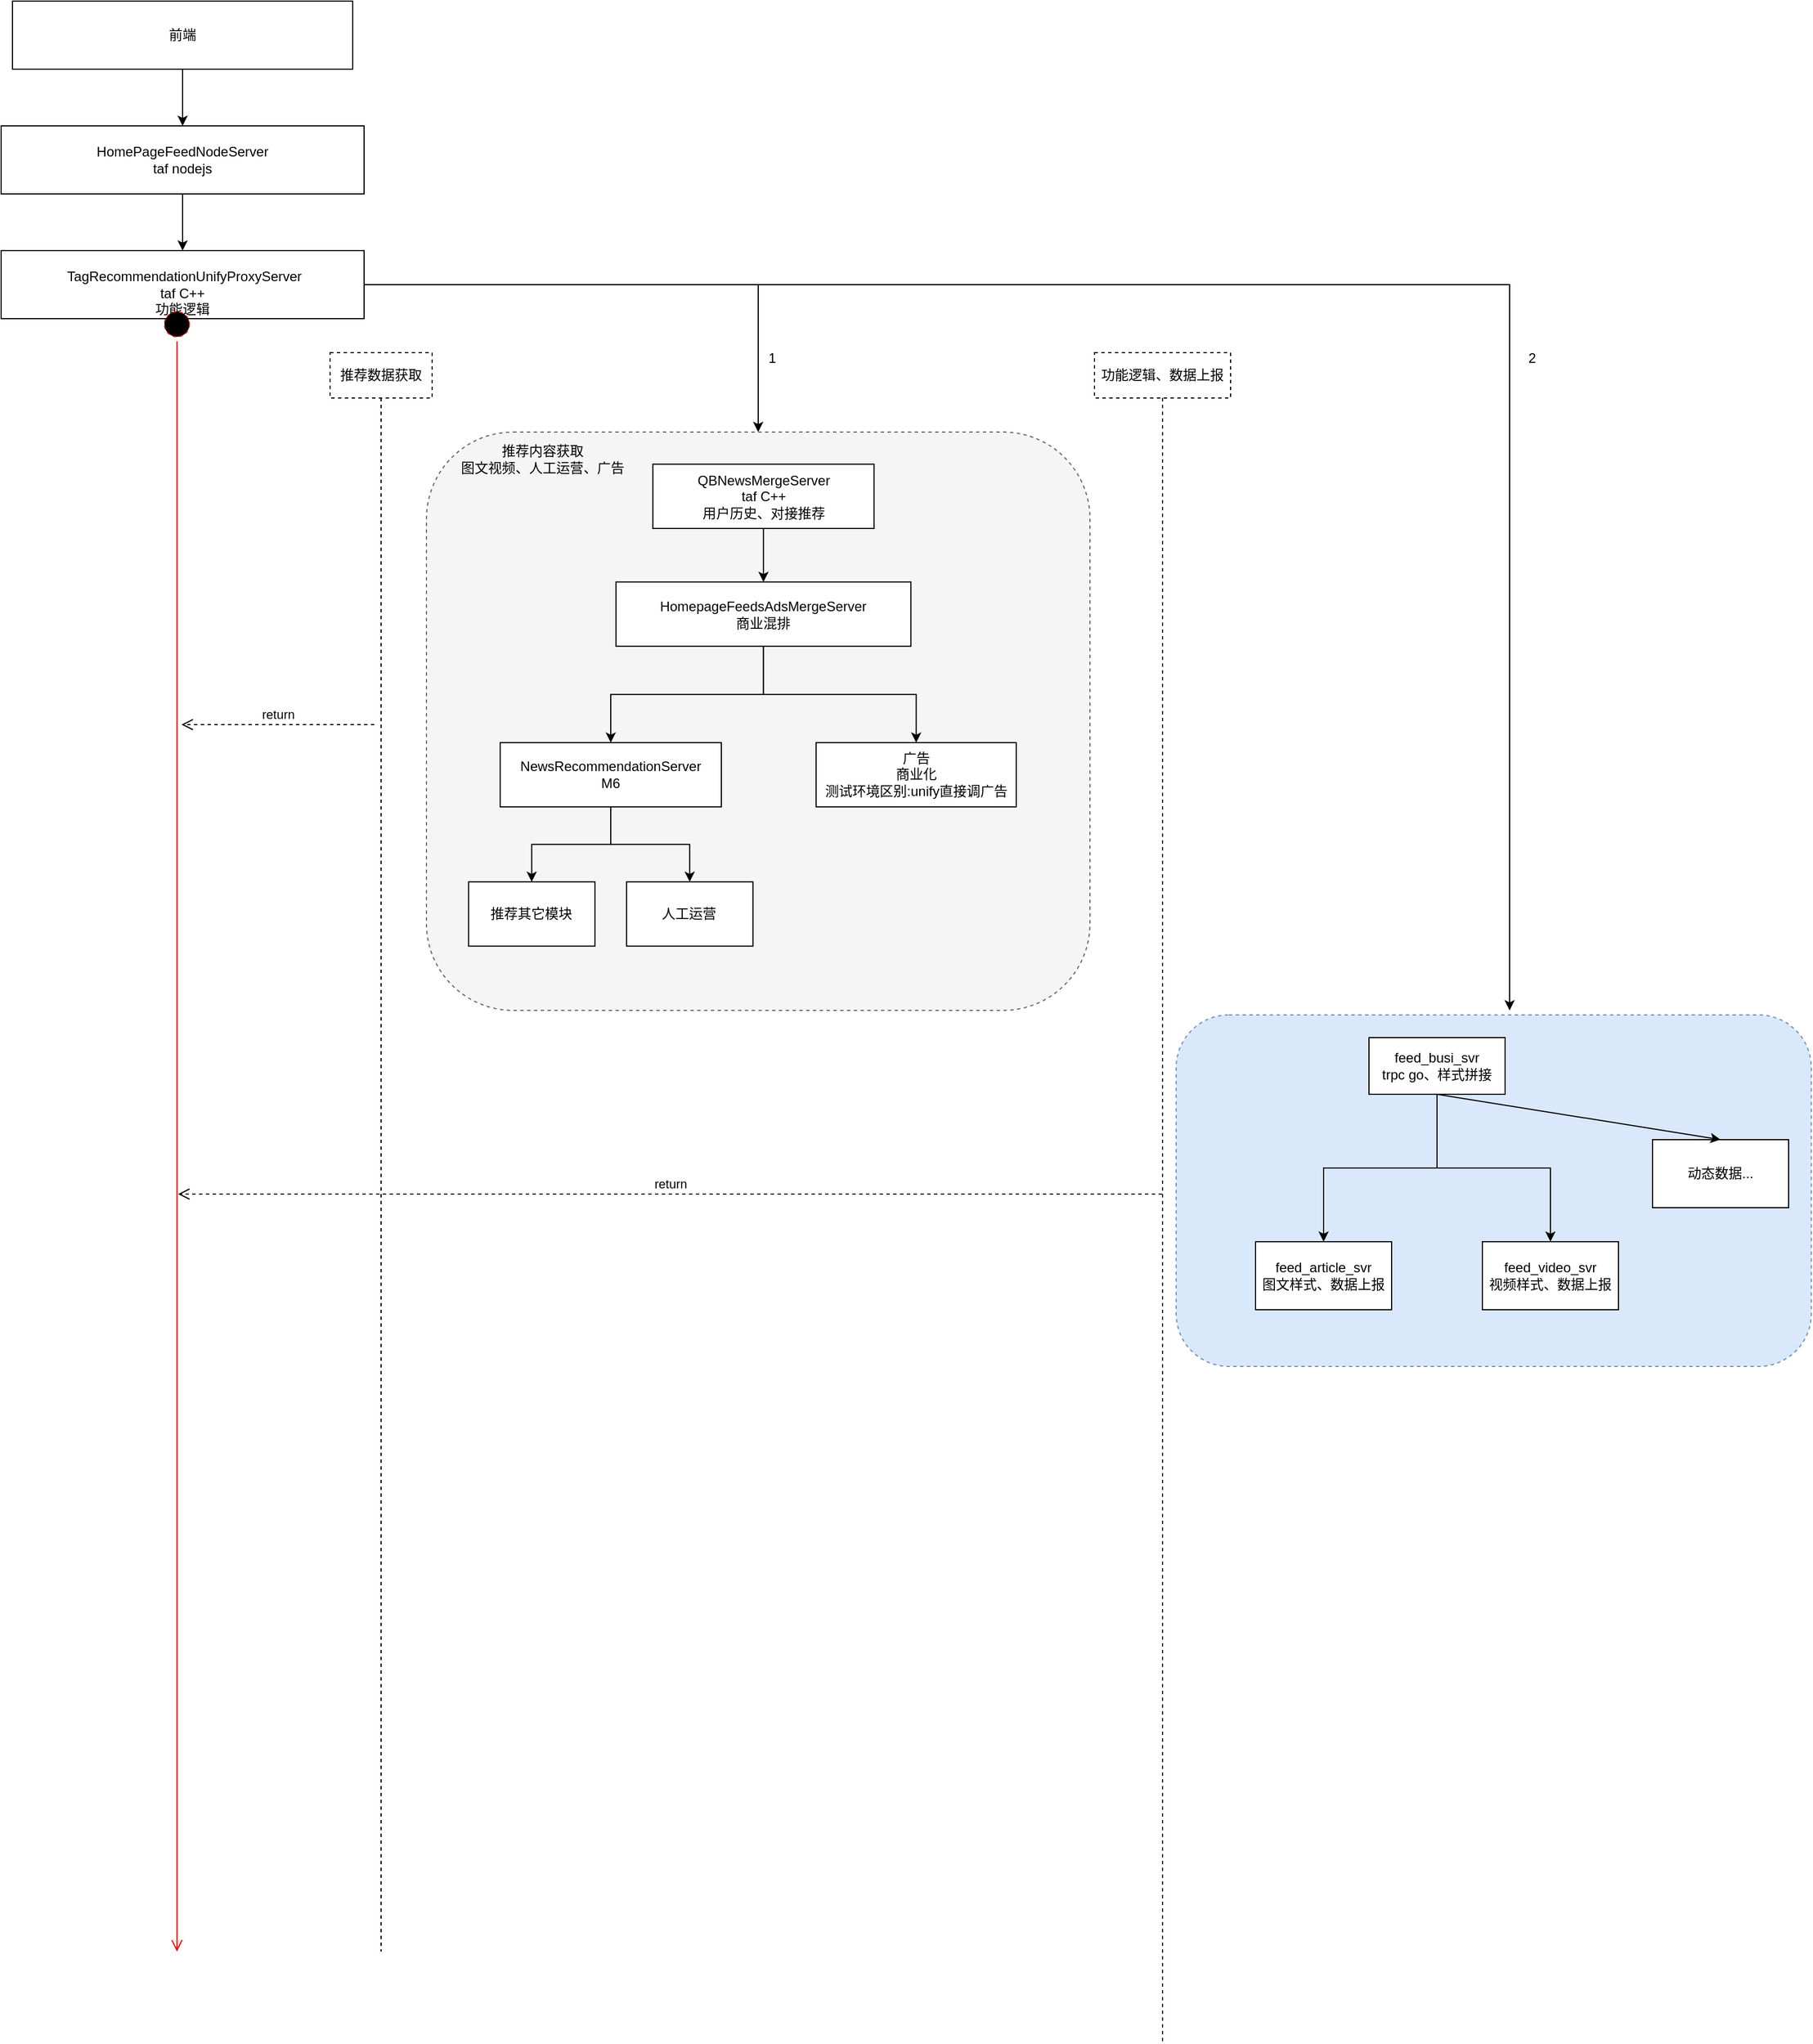 <mxfile version="16.1.0" type="github">
  <diagram id="XZ3qL6EtdCwVyzF2ZRg6" name="Page-1">
    <mxGraphModel dx="2499" dy="821" grid="1" gridSize="10" guides="1" tooltips="1" connect="1" arrows="1" fold="1" page="1" pageScale="1" pageWidth="850" pageHeight="1100" math="0" shadow="0">
      <root>
        <mxCell id="0" />
        <mxCell id="1" parent="0" />
        <mxCell id="aNXheSGr7ayVwAfQVtg4-3" value="" style="edgeStyle=orthogonalEdgeStyle;rounded=0;orthogonalLoop=1;jettySize=auto;html=1;startArrow=none;exitX=0.5;exitY=1;exitDx=0;exitDy=0;" parent="1" source="aNXheSGr7ayVwAfQVtg4-1" target="aNXheSGr7ayVwAfQVtg4-2" edge="1">
          <mxGeometry relative="1" as="geometry">
            <mxPoint x="-390" y="90" as="sourcePoint" />
          </mxGeometry>
        </mxCell>
        <mxCell id="aNXheSGr7ayVwAfQVtg4-1" value="前端" style="rounded=0;whiteSpace=wrap;html=1;" parent="1" vertex="1">
          <mxGeometry x="-620" y="40" width="300" height="60" as="geometry" />
        </mxCell>
        <mxCell id="aNXheSGr7ayVwAfQVtg4-7" value="" style="edgeStyle=orthogonalEdgeStyle;rounded=0;orthogonalLoop=1;jettySize=auto;html=1;" parent="1" source="aNXheSGr7ayVwAfQVtg4-2" target="aNXheSGr7ayVwAfQVtg4-6" edge="1">
          <mxGeometry relative="1" as="geometry" />
        </mxCell>
        <mxCell id="aNXheSGr7ayVwAfQVtg4-2" value="HomePageFeedNodeServer&lt;br&gt;taf nodejs" style="rounded=0;whiteSpace=wrap;html=1;" parent="1" vertex="1">
          <mxGeometry x="-630" y="150" width="320" height="60" as="geometry" />
        </mxCell>
        <mxCell id="aNXheSGr7ayVwAfQVtg4-9" value="" style="edgeStyle=orthogonalEdgeStyle;rounded=0;orthogonalLoop=1;jettySize=auto;html=1;entryX=0.5;entryY=0;entryDx=0;entryDy=0;" parent="1" source="aNXheSGr7ayVwAfQVtg4-6" target="koJOCGhgzp4sdrUsIHKd-2" edge="1">
          <mxGeometry relative="1" as="geometry" />
        </mxCell>
        <mxCell id="aNXheSGr7ayVwAfQVtg4-6" value="&lt;div&gt;&lt;br&gt;&lt;/div&gt;&lt;div&gt;&amp;nbsp;TagRecommendationUnifyProxyServer&lt;/div&gt;&lt;div&gt;taf C++&lt;/div&gt;&lt;div&gt;功能逻辑&lt;/div&gt;" style="whiteSpace=wrap;html=1;rounded=0;" parent="1" vertex="1">
          <mxGeometry x="-630" y="260" width="320" height="60" as="geometry" />
        </mxCell>
        <mxCell id="koJOCGhgzp4sdrUsIHKd-6" value="功能逻辑、数据上报" style="shape=umlLifeline;perimeter=lifelinePerimeter;whiteSpace=wrap;html=1;container=1;collapsible=0;recursiveResize=0;outlineConnect=0;dashed=1;" vertex="1" parent="1">
          <mxGeometry x="334" y="350" width="120" height="1490" as="geometry" />
        </mxCell>
        <mxCell id="koJOCGhgzp4sdrUsIHKd-8" value="推荐数据获取" style="shape=umlLifeline;perimeter=lifelinePerimeter;whiteSpace=wrap;html=1;container=1;collapsible=0;recursiveResize=0;outlineConnect=0;dashed=1;" vertex="1" parent="1">
          <mxGeometry x="-340" y="350" width="90" height="1410" as="geometry" />
        </mxCell>
        <mxCell id="koJOCGhgzp4sdrUsIHKd-4" value="" style="group" vertex="1" connectable="0" parent="koJOCGhgzp4sdrUsIHKd-8">
          <mxGeometry x="85" y="70" width="585" height="510" as="geometry" />
        </mxCell>
        <mxCell id="koJOCGhgzp4sdrUsIHKd-2" value="" style="rounded=1;whiteSpace=wrap;html=1;dashed=1;fillColor=#f5f5f5;strokeColor=#666666;fontColor=#333333;" vertex="1" parent="koJOCGhgzp4sdrUsIHKd-4">
          <mxGeometry width="585" height="510" as="geometry" />
        </mxCell>
        <mxCell id="koJOCGhgzp4sdrUsIHKd-1" value="" style="group" vertex="1" connectable="0" parent="koJOCGhgzp4sdrUsIHKd-4">
          <mxGeometry x="37.143" y="28.333" width="482.857" height="425" as="geometry" />
        </mxCell>
        <mxCell id="aNXheSGr7ayVwAfQVtg4-8" value="QBNewsMergeServer&lt;br&gt;taf C++&lt;br&gt;用户历史、对接推荐" style="whiteSpace=wrap;html=1;fillColor=rgb(255, 255, 255);strokeColor=rgb(0, 0, 0);fontColor=rgb(0, 0, 0);rounded=0;" parent="koJOCGhgzp4sdrUsIHKd-1" vertex="1">
          <mxGeometry x="162.5" width="195" height="56.667" as="geometry" />
        </mxCell>
        <mxCell id="aNXheSGr7ayVwAfQVtg4-10" value="HomepageFeedsAdsMergeServer&lt;br&gt;商业混排" style="whiteSpace=wrap;html=1;fillColor=rgb(255, 255, 255);strokeColor=rgb(0, 0, 0);fontColor=rgb(0, 0, 0);rounded=0;" parent="koJOCGhgzp4sdrUsIHKd-1" vertex="1">
          <mxGeometry x="130" y="103.889" width="260" height="56.667" as="geometry" />
        </mxCell>
        <mxCell id="aNXheSGr7ayVwAfQVtg4-11" value="" style="edgeStyle=orthogonalEdgeStyle;rounded=0;orthogonalLoop=1;jettySize=auto;html=1;" parent="koJOCGhgzp4sdrUsIHKd-1" source="aNXheSGr7ayVwAfQVtg4-8" target="aNXheSGr7ayVwAfQVtg4-10" edge="1">
          <mxGeometry relative="1" as="geometry" />
        </mxCell>
        <mxCell id="aNXheSGr7ayVwAfQVtg4-12" value="NewsRecommendationServer&lt;br&gt;M6" style="whiteSpace=wrap;html=1;fillColor=rgb(255, 255, 255);strokeColor=rgb(0, 0, 0);fontColor=rgb(0, 0, 0);rounded=0;" parent="koJOCGhgzp4sdrUsIHKd-1" vertex="1">
          <mxGeometry x="27.857" y="245.556" width="195" height="56.667" as="geometry" />
        </mxCell>
        <mxCell id="aNXheSGr7ayVwAfQVtg4-13" value="" style="edgeStyle=orthogonalEdgeStyle;rounded=0;orthogonalLoop=1;jettySize=auto;html=1;" parent="koJOCGhgzp4sdrUsIHKd-1" source="aNXheSGr7ayVwAfQVtg4-10" target="aNXheSGr7ayVwAfQVtg4-12" edge="1">
          <mxGeometry relative="1" as="geometry" />
        </mxCell>
        <mxCell id="aNXheSGr7ayVwAfQVtg4-14" value="推荐其它模块" style="whiteSpace=wrap;html=1;fillColor=rgb(255, 255, 255);strokeColor=rgb(0, 0, 0);fontColor=rgb(0, 0, 0);rounded=0;" parent="koJOCGhgzp4sdrUsIHKd-1" vertex="1">
          <mxGeometry y="368.333" width="111.429" height="56.667" as="geometry" />
        </mxCell>
        <mxCell id="aNXheSGr7ayVwAfQVtg4-15" value="" style="edgeStyle=orthogonalEdgeStyle;rounded=0;orthogonalLoop=1;jettySize=auto;html=1;" parent="koJOCGhgzp4sdrUsIHKd-1" source="aNXheSGr7ayVwAfQVtg4-12" target="aNXheSGr7ayVwAfQVtg4-14" edge="1">
          <mxGeometry relative="1" as="geometry" />
        </mxCell>
        <mxCell id="aNXheSGr7ayVwAfQVtg4-16" value="人工运营" style="whiteSpace=wrap;html=1;fillColor=rgb(255, 255, 255);strokeColor=rgb(0, 0, 0);fontColor=rgb(0, 0, 0);rounded=0;" parent="koJOCGhgzp4sdrUsIHKd-1" vertex="1">
          <mxGeometry x="139.286" y="368.333" width="111.429" height="56.667" as="geometry" />
        </mxCell>
        <mxCell id="aNXheSGr7ayVwAfQVtg4-17" value="" style="edgeStyle=orthogonalEdgeStyle;rounded=0;orthogonalLoop=1;jettySize=auto;html=1;exitX=0.5;exitY=1;exitDx=0;exitDy=0;" parent="koJOCGhgzp4sdrUsIHKd-1" source="aNXheSGr7ayVwAfQVtg4-12" target="aNXheSGr7ayVwAfQVtg4-16" edge="1">
          <mxGeometry relative="1" as="geometry" />
        </mxCell>
        <mxCell id="aNXheSGr7ayVwAfQVtg4-18" value="广告&lt;br&gt;商业化&lt;br&gt;测试环境区别:unify直接调广告" style="whiteSpace=wrap;html=1;fillColor=rgb(255, 255, 255);strokeColor=rgb(0, 0, 0);fontColor=rgb(0, 0, 0);rounded=0;" parent="koJOCGhgzp4sdrUsIHKd-1" vertex="1">
          <mxGeometry x="306.429" y="245.556" width="176.429" height="56.667" as="geometry" />
        </mxCell>
        <mxCell id="aNXheSGr7ayVwAfQVtg4-19" value="" style="edgeStyle=orthogonalEdgeStyle;rounded=0;orthogonalLoop=1;jettySize=auto;html=1;" parent="koJOCGhgzp4sdrUsIHKd-1" source="aNXheSGr7ayVwAfQVtg4-10" target="aNXheSGr7ayVwAfQVtg4-18" edge="1">
          <mxGeometry relative="1" as="geometry" />
        </mxCell>
        <mxCell id="koJOCGhgzp4sdrUsIHKd-3" value="推荐内容获取&lt;br&gt;图文视频、人工运营、广告" style="text;html=1;strokeColor=none;fillColor=none;align=center;verticalAlign=middle;whiteSpace=wrap;rounded=0;dashed=1;" vertex="1" parent="koJOCGhgzp4sdrUsIHKd-4">
          <mxGeometry x="18.571" y="9.444" width="167.143" height="28.333" as="geometry" />
        </mxCell>
        <mxCell id="koJOCGhgzp4sdrUsIHKd-10" value="" style="ellipse;html=1;shape=startState;fillColor=#000000;strokeColor=#ff0000;dashed=1;" vertex="1" parent="1">
          <mxGeometry x="-490" y="310" width="30" height="30" as="geometry" />
        </mxCell>
        <mxCell id="koJOCGhgzp4sdrUsIHKd-11" value="" style="edgeStyle=orthogonalEdgeStyle;html=1;verticalAlign=bottom;endArrow=open;endSize=8;strokeColor=#ff0000;rounded=0;startArrow=none;" edge="1" parent="1">
          <mxGeometry relative="1" as="geometry">
            <mxPoint x="-475" y="1760" as="targetPoint" />
            <mxPoint x="-475" y="990" as="sourcePoint" />
            <Array as="points">
              <mxPoint x="-475" y="1595" />
            </Array>
          </mxGeometry>
        </mxCell>
        <mxCell id="koJOCGhgzp4sdrUsIHKd-14" value="" style="edgeStyle=orthogonalEdgeStyle;html=1;verticalAlign=bottom;endArrow=none;endSize=8;strokeColor=#ff0000;rounded=0;" edge="1" parent="1" source="koJOCGhgzp4sdrUsIHKd-10">
          <mxGeometry relative="1" as="geometry">
            <mxPoint x="-475" y="993.82" as="targetPoint" />
            <mxPoint x="-485" y="370" as="sourcePoint" />
            <Array as="points">
              <mxPoint x="-475" y="830" />
              <mxPoint x="-475" y="830" />
            </Array>
          </mxGeometry>
        </mxCell>
        <mxCell id="koJOCGhgzp4sdrUsIHKd-17" value="return" style="html=1;verticalAlign=bottom;endArrow=open;dashed=1;endSize=8;rounded=0;" edge="1" parent="1">
          <mxGeometry relative="1" as="geometry">
            <mxPoint x="-301" y="678" as="sourcePoint" />
            <mxPoint x="-471" y="678" as="targetPoint" />
          </mxGeometry>
        </mxCell>
        <mxCell id="koJOCGhgzp4sdrUsIHKd-28" value="return" style="html=1;verticalAlign=bottom;endArrow=open;dashed=1;endSize=8;rounded=0;" edge="1" parent="1">
          <mxGeometry relative="1" as="geometry">
            <mxPoint x="393.5" y="1092" as="sourcePoint" />
            <mxPoint x="-474" y="1092" as="targetPoint" />
          </mxGeometry>
        </mxCell>
        <mxCell id="koJOCGhgzp4sdrUsIHKd-29" value="" style="group" vertex="1" connectable="0" parent="1">
          <mxGeometry x="406" y="934" width="560" height="310" as="geometry" />
        </mxCell>
        <mxCell id="koJOCGhgzp4sdrUsIHKd-26" value="" style="rounded=1;whiteSpace=wrap;html=1;dashed=1;fillColor=#dae8fc;strokeColor=#6c8ebf;" vertex="1" parent="koJOCGhgzp4sdrUsIHKd-29">
          <mxGeometry width="560" height="310" as="geometry" />
        </mxCell>
        <mxCell id="koJOCGhgzp4sdrUsIHKd-18" value="feed_busi_svr&lt;br&gt;trpc go、样式拼接" style="rounded=0;whiteSpace=wrap;html=1;" vertex="1" parent="koJOCGhgzp4sdrUsIHKd-29">
          <mxGeometry x="170" y="20" width="120" height="50" as="geometry" />
        </mxCell>
        <mxCell id="koJOCGhgzp4sdrUsIHKd-20" value="feed_article_svr&lt;br&gt;图文样式、数据上报" style="rounded=0;whiteSpace=wrap;html=1;" vertex="1" parent="koJOCGhgzp4sdrUsIHKd-29">
          <mxGeometry x="70" y="200" width="120" height="60" as="geometry" />
        </mxCell>
        <mxCell id="koJOCGhgzp4sdrUsIHKd-21" value="" style="edgeStyle=orthogonalEdgeStyle;rounded=0;orthogonalLoop=1;jettySize=auto;html=1;" edge="1" parent="koJOCGhgzp4sdrUsIHKd-29" source="koJOCGhgzp4sdrUsIHKd-18" target="koJOCGhgzp4sdrUsIHKd-20">
          <mxGeometry relative="1" as="geometry" />
        </mxCell>
        <mxCell id="koJOCGhgzp4sdrUsIHKd-22" value="feed_video_svr&lt;br&gt;视频样式、数据上报" style="rounded=0;whiteSpace=wrap;html=1;" vertex="1" parent="koJOCGhgzp4sdrUsIHKd-29">
          <mxGeometry x="270" y="200" width="120" height="60" as="geometry" />
        </mxCell>
        <mxCell id="koJOCGhgzp4sdrUsIHKd-23" value="" style="edgeStyle=orthogonalEdgeStyle;rounded=0;orthogonalLoop=1;jettySize=auto;html=1;" edge="1" parent="koJOCGhgzp4sdrUsIHKd-29" source="koJOCGhgzp4sdrUsIHKd-18" target="koJOCGhgzp4sdrUsIHKd-22">
          <mxGeometry relative="1" as="geometry" />
        </mxCell>
        <mxCell id="koJOCGhgzp4sdrUsIHKd-24" value="动态数据..." style="rounded=0;whiteSpace=wrap;html=1;" vertex="1" parent="koJOCGhgzp4sdrUsIHKd-29">
          <mxGeometry x="420" y="110" width="120" height="60" as="geometry" />
        </mxCell>
        <mxCell id="koJOCGhgzp4sdrUsIHKd-25" value="" style="endArrow=classic;html=1;rounded=0;exitX=0.5;exitY=1;exitDx=0;exitDy=0;entryX=0.5;entryY=0;entryDx=0;entryDy=0;" edge="1" parent="koJOCGhgzp4sdrUsIHKd-29" source="koJOCGhgzp4sdrUsIHKd-18" target="koJOCGhgzp4sdrUsIHKd-24">
          <mxGeometry width="50" height="50" relative="1" as="geometry">
            <mxPoint x="-40" y="160" as="sourcePoint" />
            <mxPoint x="10" y="110" as="targetPoint" />
          </mxGeometry>
        </mxCell>
        <mxCell id="koJOCGhgzp4sdrUsIHKd-31" value="" style="edgeStyle=segmentEdgeStyle;endArrow=classic;html=1;rounded=0;exitX=1;exitY=0.5;exitDx=0;exitDy=0;" edge="1" parent="1" source="aNXheSGr7ayVwAfQVtg4-6">
          <mxGeometry width="50" height="50" relative="1" as="geometry">
            <mxPoint x="-110" y="210" as="sourcePoint" />
            <mxPoint x="700" y="930" as="targetPoint" />
          </mxGeometry>
        </mxCell>
        <mxCell id="koJOCGhgzp4sdrUsIHKd-32" value="1" style="text;html=1;strokeColor=none;fillColor=none;align=center;verticalAlign=middle;whiteSpace=wrap;rounded=0;dashed=1;" vertex="1" parent="1">
          <mxGeometry x="20" y="340" width="60" height="30" as="geometry" />
        </mxCell>
        <mxCell id="koJOCGhgzp4sdrUsIHKd-33" value="2" style="text;html=1;strokeColor=none;fillColor=none;align=center;verticalAlign=middle;whiteSpace=wrap;rounded=0;dashed=1;" vertex="1" parent="1">
          <mxGeometry x="690" y="340" width="60" height="30" as="geometry" />
        </mxCell>
      </root>
    </mxGraphModel>
  </diagram>
</mxfile>
